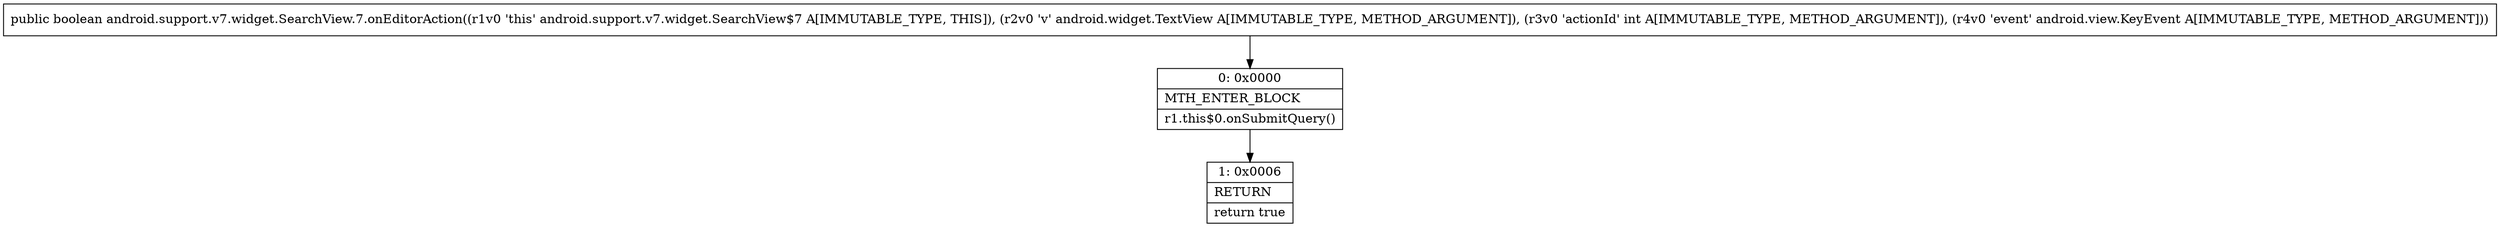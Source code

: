 digraph "CFG forandroid.support.v7.widget.SearchView.7.onEditorAction(Landroid\/widget\/TextView;ILandroid\/view\/KeyEvent;)Z" {
Node_0 [shape=record,label="{0\:\ 0x0000|MTH_ENTER_BLOCK\l|r1.this$0.onSubmitQuery()\l}"];
Node_1 [shape=record,label="{1\:\ 0x0006|RETURN\l|return true\l}"];
MethodNode[shape=record,label="{public boolean android.support.v7.widget.SearchView.7.onEditorAction((r1v0 'this' android.support.v7.widget.SearchView$7 A[IMMUTABLE_TYPE, THIS]), (r2v0 'v' android.widget.TextView A[IMMUTABLE_TYPE, METHOD_ARGUMENT]), (r3v0 'actionId' int A[IMMUTABLE_TYPE, METHOD_ARGUMENT]), (r4v0 'event' android.view.KeyEvent A[IMMUTABLE_TYPE, METHOD_ARGUMENT])) }"];
MethodNode -> Node_0;
Node_0 -> Node_1;
}

